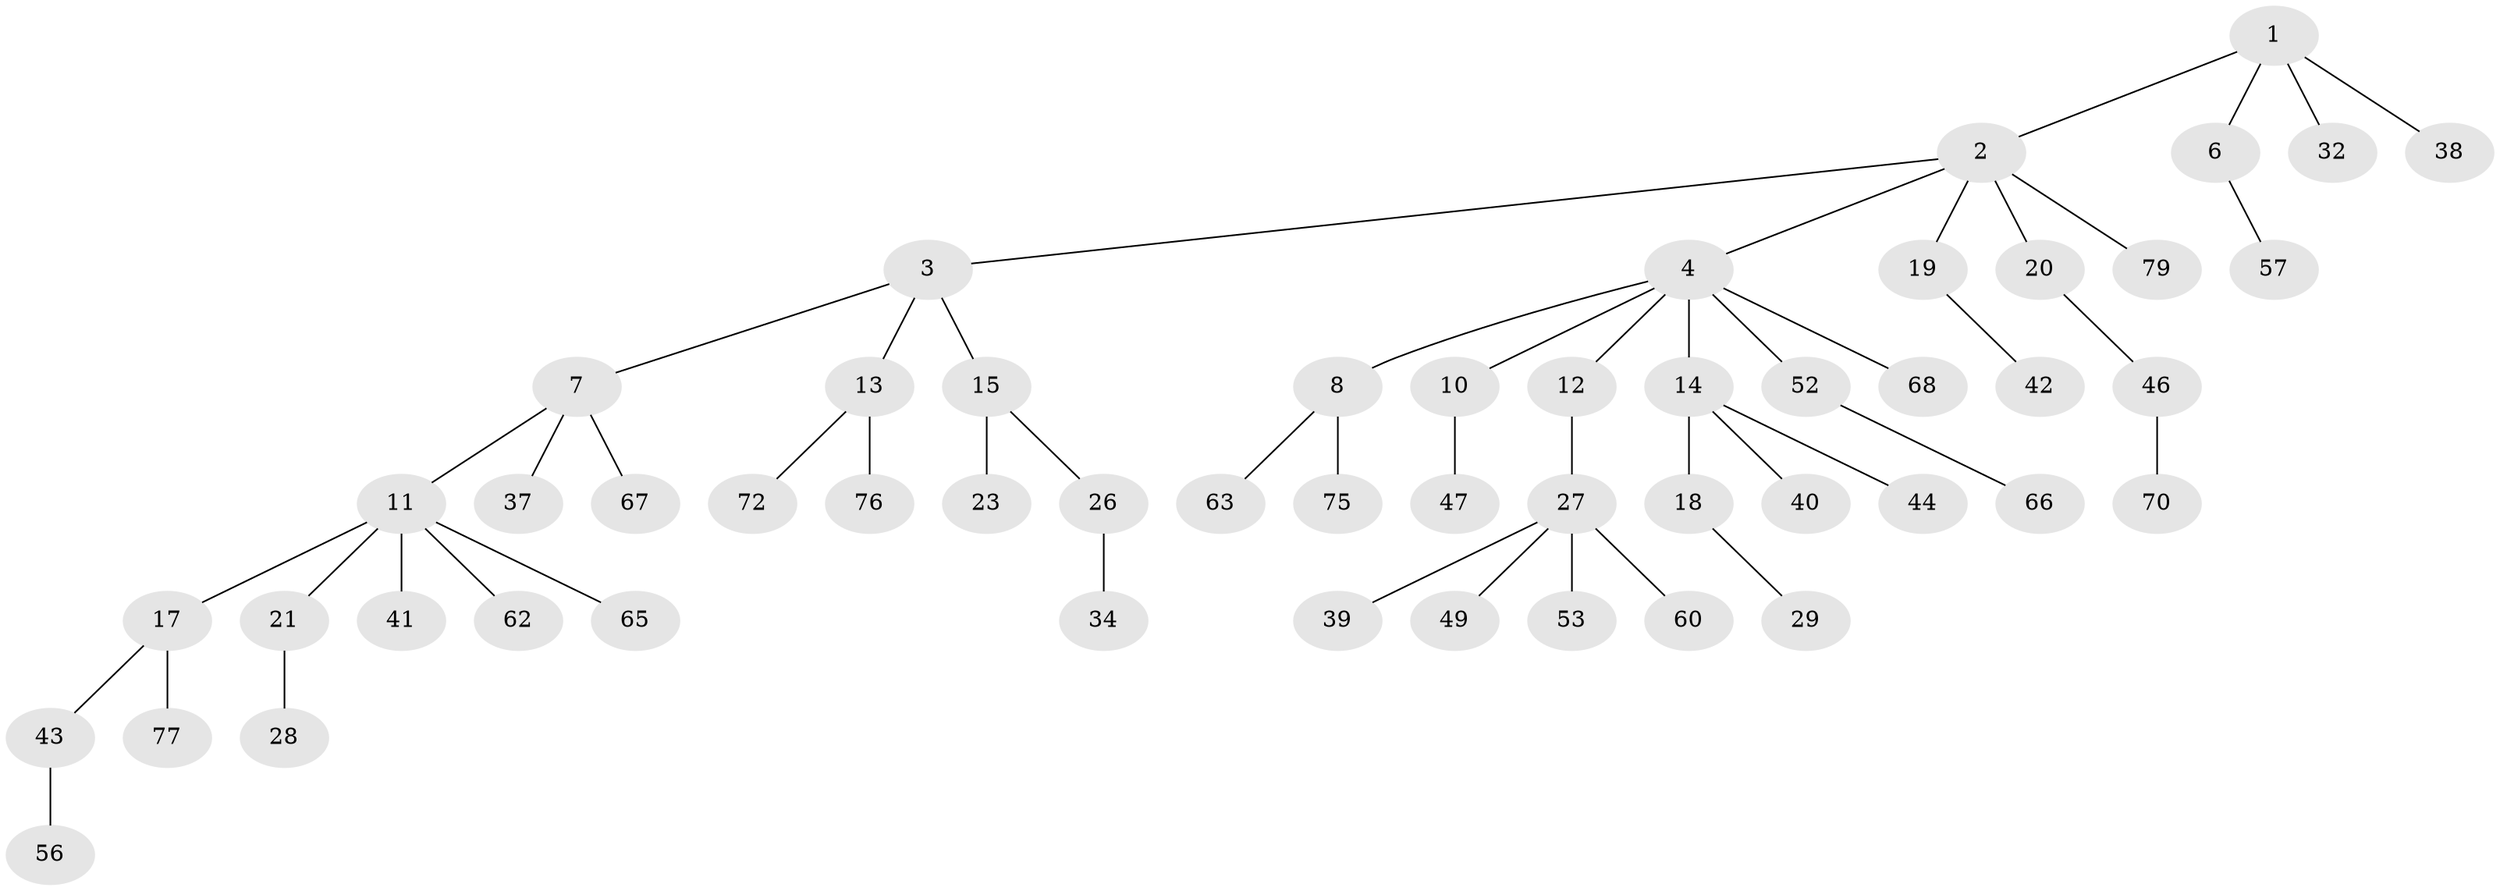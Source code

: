 // original degree distribution, {4: 0.11392405063291139, 6: 0.012658227848101266, 5: 0.012658227848101266, 3: 0.12658227848101267, 2: 0.26582278481012656, 1: 0.46835443037974683}
// Generated by graph-tools (version 1.1) at 2025/11/02/27/25 16:11:28]
// undirected, 53 vertices, 52 edges
graph export_dot {
graph [start="1"]
  node [color=gray90,style=filled];
  1 [super="+9"];
  2 [super="+50"];
  3;
  4 [super="+5"];
  6 [super="+30"];
  7 [super="+25"];
  8 [super="+33"];
  10;
  11 [super="+16"];
  12;
  13 [super="+22"];
  14 [super="+31"];
  15 [super="+35"];
  17 [super="+69"];
  18 [super="+24"];
  19 [super="+48"];
  20;
  21 [super="+45"];
  23 [super="+55"];
  26 [super="+59"];
  27 [super="+36"];
  28;
  29;
  32;
  34;
  37;
  38 [super="+78"];
  39;
  40 [super="+54"];
  41;
  42;
  43;
  44 [super="+58"];
  46 [super="+61"];
  47 [super="+51"];
  49;
  52;
  53;
  56 [super="+71"];
  57;
  60 [super="+64"];
  62 [super="+74"];
  63;
  65;
  66 [super="+73"];
  67;
  68;
  70;
  72;
  75;
  76;
  77;
  79;
  1 -- 2;
  1 -- 6;
  1 -- 38;
  1 -- 32;
  2 -- 3;
  2 -- 4;
  2 -- 19;
  2 -- 20;
  2 -- 79;
  3 -- 7;
  3 -- 13;
  3 -- 15;
  4 -- 8;
  4 -- 12;
  4 -- 52;
  4 -- 10;
  4 -- 14;
  4 -- 68;
  6 -- 57;
  7 -- 11;
  7 -- 67;
  7 -- 37;
  8 -- 75;
  8 -- 63;
  10 -- 47;
  11 -- 17;
  11 -- 41;
  11 -- 65;
  11 -- 21;
  11 -- 62;
  12 -- 27;
  13 -- 72;
  13 -- 76;
  14 -- 18;
  14 -- 40;
  14 -- 44;
  15 -- 23;
  15 -- 26;
  17 -- 43;
  17 -- 77;
  18 -- 29;
  19 -- 42;
  20 -- 46;
  21 -- 28;
  26 -- 34;
  27 -- 39;
  27 -- 49;
  27 -- 60;
  27 -- 53;
  43 -- 56;
  46 -- 70;
  52 -- 66;
}
